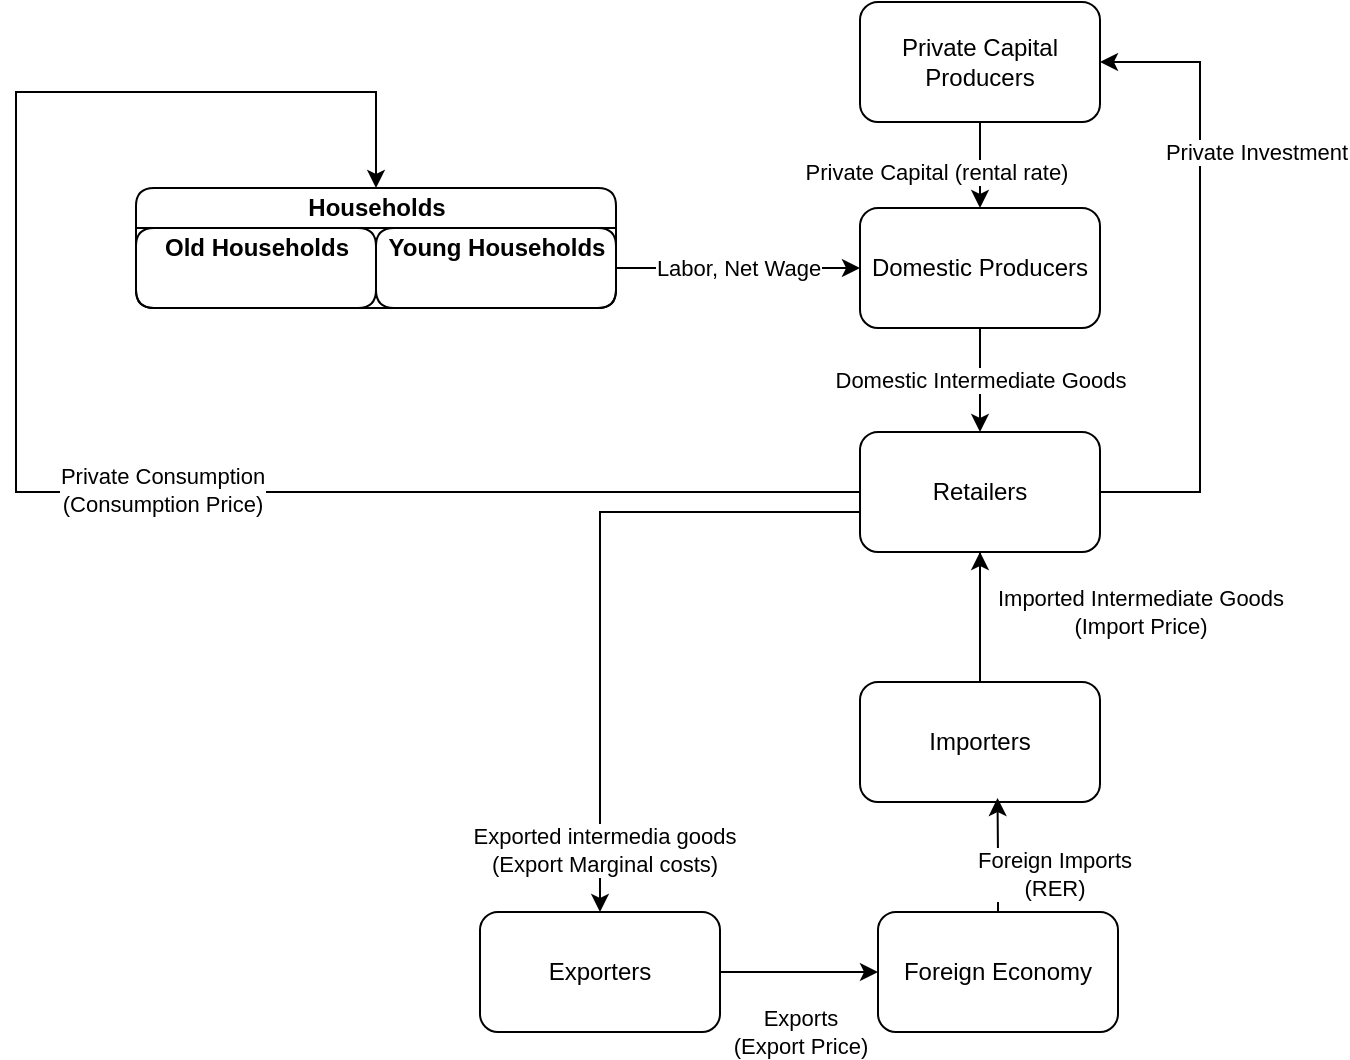 <mxfile version="21.5.0" type="github">
  <diagram name="Page-1" id="tMCMHhbmJrTcd6gPD3CS">
    <mxGraphModel dx="1050" dy="485" grid="1" gridSize="10" guides="1" tooltips="1" connect="1" arrows="1" fold="1" page="1" pageScale="1" pageWidth="1100" pageHeight="850" math="0" shadow="0">
      <root>
        <mxCell id="0" />
        <mxCell id="1" parent="0" />
        <mxCell id="FzMrSRu2-M5TTz-W8zS9-7" value="Private Capital (rental rate)" style="edgeStyle=orthogonalEdgeStyle;rounded=0;orthogonalLoop=1;jettySize=auto;html=1;entryX=0.5;entryY=0;entryDx=0;entryDy=0;endArrow=classic;endFill=1;" edge="1" parent="1" source="FzMrSRu2-M5TTz-W8zS9-1" target="FzMrSRu2-M5TTz-W8zS9-2">
          <mxGeometry x="0.163" y="-22" relative="1" as="geometry">
            <Array as="points">
              <mxPoint x="632" y="170" />
              <mxPoint x="632" y="170" />
            </Array>
            <mxPoint as="offset" />
          </mxGeometry>
        </mxCell>
        <mxCell id="FzMrSRu2-M5TTz-W8zS9-1" value="Private Capital Producers" style="rounded=1;whiteSpace=wrap;html=1;" vertex="1" parent="1">
          <mxGeometry x="572" y="85" width="120" height="60" as="geometry" />
        </mxCell>
        <mxCell id="FzMrSRu2-M5TTz-W8zS9-9" value="Domestic Intermediate Goods" style="edgeStyle=orthogonalEdgeStyle;rounded=0;orthogonalLoop=1;jettySize=auto;html=1;entryX=0.5;entryY=0;entryDx=0;entryDy=0;" edge="1" parent="1" source="FzMrSRu2-M5TTz-W8zS9-2" target="FzMrSRu2-M5TTz-W8zS9-4">
          <mxGeometry relative="1" as="geometry">
            <Array as="points" />
          </mxGeometry>
        </mxCell>
        <mxCell id="FzMrSRu2-M5TTz-W8zS9-2" value="Domestic Producers" style="rounded=1;whiteSpace=wrap;html=1;" vertex="1" parent="1">
          <mxGeometry x="572" y="188" width="120" height="60" as="geometry" />
        </mxCell>
        <mxCell id="FzMrSRu2-M5TTz-W8zS9-12" value="Imported Intermediate Goods&lt;br&gt;(Import Price)" style="edgeStyle=orthogonalEdgeStyle;rounded=0;orthogonalLoop=1;jettySize=auto;html=1;entryX=0.5;entryY=1;entryDx=0;entryDy=0;endArrow=none;endFill=0;" edge="1" parent="1" source="FzMrSRu2-M5TTz-W8zS9-3" target="FzMrSRu2-M5TTz-W8zS9-4">
          <mxGeometry x="0.077" y="-80" relative="1" as="geometry">
            <Array as="points">
              <mxPoint x="632" y="390" />
              <mxPoint x="632" y="390" />
            </Array>
            <mxPoint as="offset" />
          </mxGeometry>
        </mxCell>
        <mxCell id="FzMrSRu2-M5TTz-W8zS9-22" value="" style="edgeStyle=orthogonalEdgeStyle;rounded=0;orthogonalLoop=1;jettySize=auto;html=1;" edge="1" parent="1" source="FzMrSRu2-M5TTz-W8zS9-3" target="FzMrSRu2-M5TTz-W8zS9-4">
          <mxGeometry relative="1" as="geometry" />
        </mxCell>
        <mxCell id="FzMrSRu2-M5TTz-W8zS9-3" value="Importers" style="rounded=1;whiteSpace=wrap;html=1;" vertex="1" parent="1">
          <mxGeometry x="572" y="425" width="120" height="60" as="geometry" />
        </mxCell>
        <mxCell id="FzMrSRu2-M5TTz-W8zS9-5" style="edgeStyle=orthogonalEdgeStyle;rounded=0;orthogonalLoop=1;jettySize=auto;html=1;entryX=1;entryY=0.5;entryDx=0;entryDy=0;exitX=1;exitY=0.5;exitDx=0;exitDy=0;" edge="1" parent="1" source="FzMrSRu2-M5TTz-W8zS9-4" target="FzMrSRu2-M5TTz-W8zS9-1">
          <mxGeometry relative="1" as="geometry">
            <Array as="points">
              <mxPoint x="742" y="330" />
              <mxPoint x="742" y="115" />
            </Array>
          </mxGeometry>
        </mxCell>
        <mxCell id="FzMrSRu2-M5TTz-W8zS9-6" value="Private Investment" style="edgeLabel;html=1;align=center;verticalAlign=middle;resizable=0;points=[];" vertex="1" connectable="0" parent="FzMrSRu2-M5TTz-W8zS9-5">
          <mxGeometry x="0.441" relative="1" as="geometry">
            <mxPoint x="28" y="7" as="offset" />
          </mxGeometry>
        </mxCell>
        <mxCell id="FzMrSRu2-M5TTz-W8zS9-17" style="edgeStyle=orthogonalEdgeStyle;rounded=0;orthogonalLoop=1;jettySize=auto;html=1;" edge="1" parent="1" source="FzMrSRu2-M5TTz-W8zS9-4" target="FzMrSRu2-M5TTz-W8zS9-14">
          <mxGeometry relative="1" as="geometry">
            <Array as="points">
              <mxPoint x="442" y="340" />
            </Array>
          </mxGeometry>
        </mxCell>
        <mxCell id="FzMrSRu2-M5TTz-W8zS9-19" value="Exported intermedia goods&lt;br&gt;(Export Marginal costs)" style="edgeLabel;html=1;align=center;verticalAlign=middle;resizable=0;points=[];" vertex="1" connectable="0" parent="FzMrSRu2-M5TTz-W8zS9-17">
          <mxGeometry x="0.813" y="2" relative="1" as="geometry">
            <mxPoint as="offset" />
          </mxGeometry>
        </mxCell>
        <mxCell id="FzMrSRu2-M5TTz-W8zS9-4" value="Retailers" style="rounded=1;whiteSpace=wrap;html=1;" vertex="1" parent="1">
          <mxGeometry x="572" y="300" width="120" height="60" as="geometry" />
        </mxCell>
        <mxCell id="FzMrSRu2-M5TTz-W8zS9-21" value="Exports&lt;br&gt;(Export Price)" style="edgeStyle=orthogonalEdgeStyle;rounded=0;orthogonalLoop=1;jettySize=auto;html=1;endArrow=classic;endFill=1;" edge="1" parent="1" source="FzMrSRu2-M5TTz-W8zS9-14" target="FzMrSRu2-M5TTz-W8zS9-15">
          <mxGeometry x="0.013" y="-30" relative="1" as="geometry">
            <mxPoint as="offset" />
          </mxGeometry>
        </mxCell>
        <mxCell id="FzMrSRu2-M5TTz-W8zS9-14" value="Exporters" style="rounded=1;whiteSpace=wrap;html=1;" vertex="1" parent="1">
          <mxGeometry x="382" y="540" width="120" height="60" as="geometry" />
        </mxCell>
        <mxCell id="FzMrSRu2-M5TTz-W8zS9-18" value="Foreign Imports&lt;br&gt;(RER)" style="edgeStyle=orthogonalEdgeStyle;rounded=0;orthogonalLoop=1;jettySize=auto;html=1;entryX=0.573;entryY=0.967;entryDx=0;entryDy=0;entryPerimeter=0;endArrow=classic;endFill=1;" edge="1" parent="1" source="FzMrSRu2-M5TTz-W8zS9-15" target="FzMrSRu2-M5TTz-W8zS9-3">
          <mxGeometry x="-0.3" y="-29" relative="1" as="geometry">
            <mxPoint x="-1" y="1" as="offset" />
          </mxGeometry>
        </mxCell>
        <mxCell id="FzMrSRu2-M5TTz-W8zS9-15" value="Foreign Economy" style="rounded=1;whiteSpace=wrap;html=1;" vertex="1" parent="1">
          <mxGeometry x="581" y="540" width="120" height="60" as="geometry" />
        </mxCell>
        <mxCell id="FzMrSRu2-M5TTz-W8zS9-46" style="edgeStyle=orthogonalEdgeStyle;rounded=0;orthogonalLoop=1;jettySize=auto;html=1;entryX=0;entryY=0.5;entryDx=0;entryDy=0;endArrow=none;endFill=0;startArrow=classic;startFill=1;" edge="1" parent="1" source="FzMrSRu2-M5TTz-W8zS9-40" target="FzMrSRu2-M5TTz-W8zS9-4">
          <mxGeometry relative="1" as="geometry">
            <Array as="points">
              <mxPoint x="330" y="130" />
              <mxPoint x="150" y="130" />
              <mxPoint x="150" y="330" />
            </Array>
          </mxGeometry>
        </mxCell>
        <mxCell id="FzMrSRu2-M5TTz-W8zS9-47" value="Private Consumption&lt;br&gt;(Consumption Price)" style="edgeLabel;html=1;align=center;verticalAlign=middle;resizable=0;points=[];" vertex="1" connectable="0" parent="FzMrSRu2-M5TTz-W8zS9-46">
          <mxGeometry x="0.179" y="1" relative="1" as="geometry">
            <mxPoint as="offset" />
          </mxGeometry>
        </mxCell>
        <mxCell id="FzMrSRu2-M5TTz-W8zS9-40" value="Households" style="swimlane;childLayout=stackLayout;resizeParent=1;resizeParentMax=0;startSize=20;html=1;rounded=1;" vertex="1" parent="1">
          <mxGeometry x="210" y="178" width="240" height="60" as="geometry" />
        </mxCell>
        <mxCell id="FzMrSRu2-M5TTz-W8zS9-41" value="Old Households" style="swimlane;startSize=20;html=1;swimlaneLine=0;rounded=1;" vertex="1" parent="FzMrSRu2-M5TTz-W8zS9-40">
          <mxGeometry y="20" width="120" height="40" as="geometry" />
        </mxCell>
        <mxCell id="FzMrSRu2-M5TTz-W8zS9-42" value="Young Households" style="swimlane;startSize=20;html=1;swimlaneLine=0;rounded=1;" vertex="1" parent="FzMrSRu2-M5TTz-W8zS9-40">
          <mxGeometry x="120" y="20" width="120" height="40" as="geometry" />
        </mxCell>
        <mxCell id="FzMrSRu2-M5TTz-W8zS9-45" value="Labor, Net Wage" style="edgeStyle=orthogonalEdgeStyle;rounded=0;orthogonalLoop=1;jettySize=auto;html=1;" edge="1" parent="1" source="FzMrSRu2-M5TTz-W8zS9-42" target="FzMrSRu2-M5TTz-W8zS9-2">
          <mxGeometry relative="1" as="geometry" />
        </mxCell>
      </root>
    </mxGraphModel>
  </diagram>
</mxfile>
